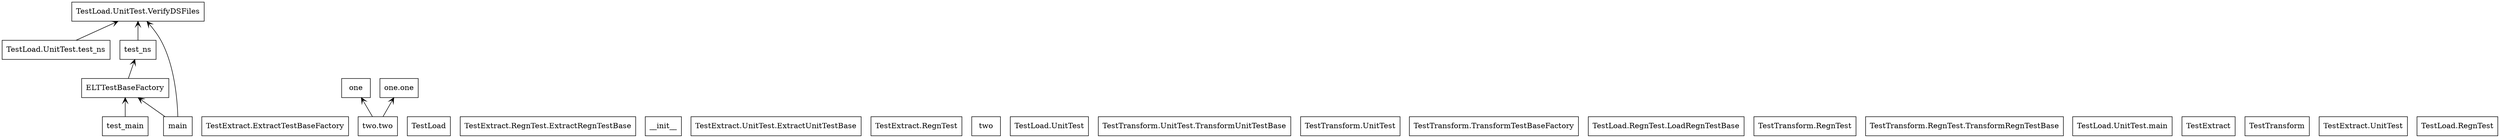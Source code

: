 digraph "packages_No_Name" {
charset="utf-8"
rankdir=BT
"3" [shape="box", label="ELTTestBaseFactory"];
"7" [shape="box", label="TestExtract.ExtractTestBaseFactory"];
"9" [shape="box", label="TestLoad.UnitTest.test_ns"];
"10" [shape="box", label="one"];
"11" [shape="box", label="TestLoad"];
"12" [shape="box", label="TestExtract.RegnTest.ExtractRegnTestBase"];
"14" [shape="box", label="__init__"];
"15" [shape="box", label="TestExtract.UnitTest.ExtractUnitTestBase"];
"17" [shape="box", label="TestExtract.RegnTest"];
"18" [shape="box", label="two"];
"19" [shape="box", label="TestLoad.UnitTest"];
"20" [shape="box", label="TestTransform.UnitTest.TransformUnitTestBase"];
"22" [shape="box", label="test_main"];
"23" [shape="box", label="main"];
"24" [shape="box", label="TestTransform.UnitTest"];
"25" [shape="box", label="TestTransform.TransformTestBaseFactory"];
"27" [shape="box", label="TestLoad.RegnTest.LoadRegnTestBase"];
"29" [shape="box", label="TestTransform.RegnTest"];
"30" [shape="box", label="one.one"];
"32" [shape="box", label="TestTransform.RegnTest.TransformRegnTestBase"];
"34" [shape="box", label="TestLoad.UnitTest.main"];
"35" [shape="box", label="TestLoad.UnitTest.VerifyDSFiles"];
"39" [shape="box", label="TestExtract"];
"40" [shape="box", label="TestTransform"];
"41" [shape="box", label="TestExtract.UnitTest"];
"42" [shape="box", label="TestLoad.RegnTest"];
"43" [shape="box", label="test_ns"];
"44" [shape="box", label="two.two"];
"3" -> "43" [arrowtail="none", arrowhead="open"];
"9" -> "35" [arrowtail="none", arrowhead="open"];
"22" -> "3" [arrowtail="none", arrowhead="open"];
"23" -> "35" [arrowtail="none", arrowhead="open"];
"23" -> "3" [arrowtail="none", arrowhead="open"];
"43" -> "35" [arrowtail="none", arrowhead="open"];
"44" -> "30" [arrowtail="none", arrowhead="open"];
"44" -> "10" [arrowtail="none", arrowhead="open"];
}
